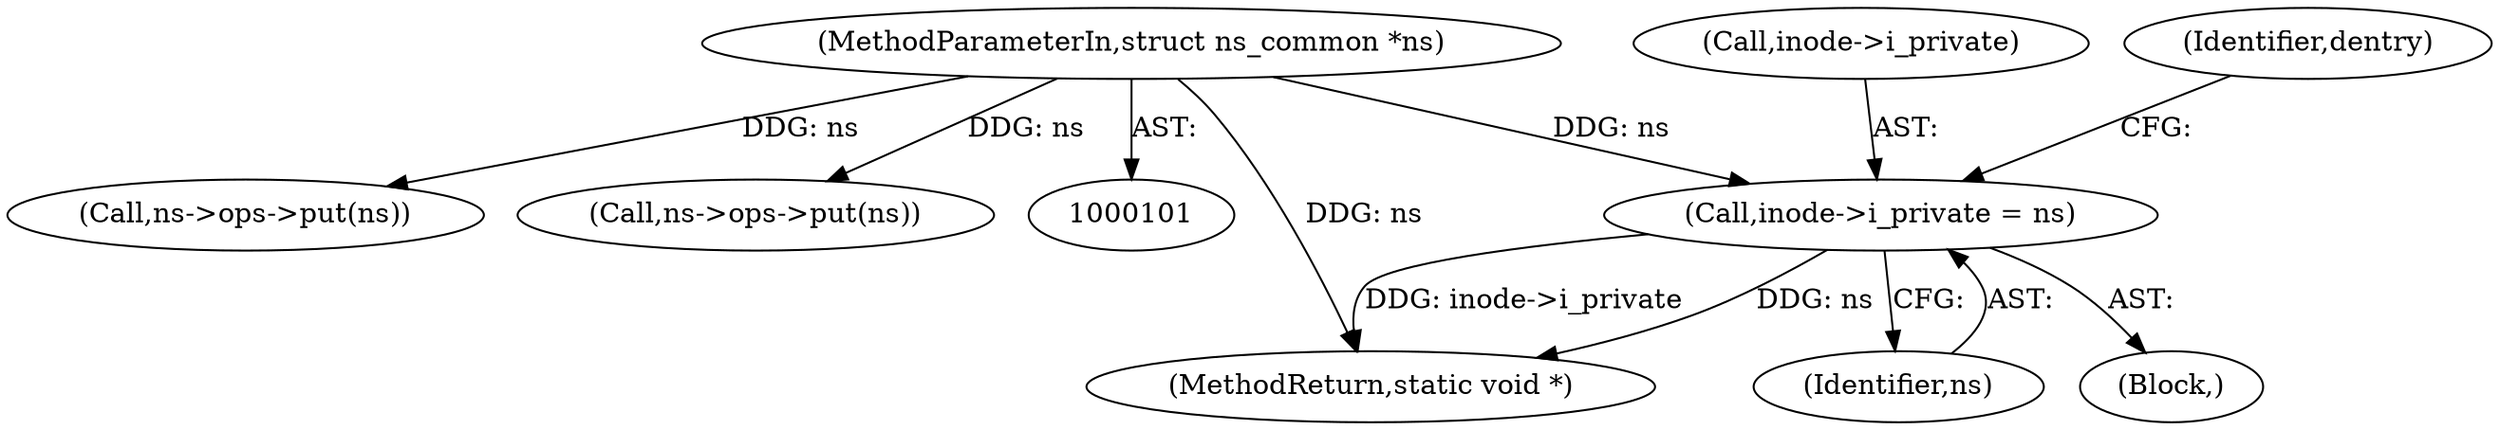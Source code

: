 digraph "0_linux_073c516ff73557a8f7315066856c04b50383ac34@pointer" {
"1000212" [label="(Call,inode->i_private = ns)"];
"1000103" [label="(MethodParameterIn,struct ns_common *ns)"];
"1000276" [label="(MethodReturn,static void *)"];
"1000213" [label="(Call,inode->i_private)"];
"1000212" [label="(Call,inode->i_private = ns)"];
"1000216" [label="(Identifier,ns)"];
"1000103" [label="(MethodParameterIn,struct ns_common *ns)"];
"1000139" [label="(Call,ns->ops->put(ns))"];
"1000104" [label="(Block,)"];
"1000167" [label="(Call,ns->ops->put(ns))"];
"1000218" [label="(Identifier,dentry)"];
"1000212" -> "1000104"  [label="AST: "];
"1000212" -> "1000216"  [label="CFG: "];
"1000213" -> "1000212"  [label="AST: "];
"1000216" -> "1000212"  [label="AST: "];
"1000218" -> "1000212"  [label="CFG: "];
"1000212" -> "1000276"  [label="DDG: ns"];
"1000212" -> "1000276"  [label="DDG: inode->i_private"];
"1000103" -> "1000212"  [label="DDG: ns"];
"1000103" -> "1000101"  [label="AST: "];
"1000103" -> "1000276"  [label="DDG: ns"];
"1000103" -> "1000139"  [label="DDG: ns"];
"1000103" -> "1000167"  [label="DDG: ns"];
}
